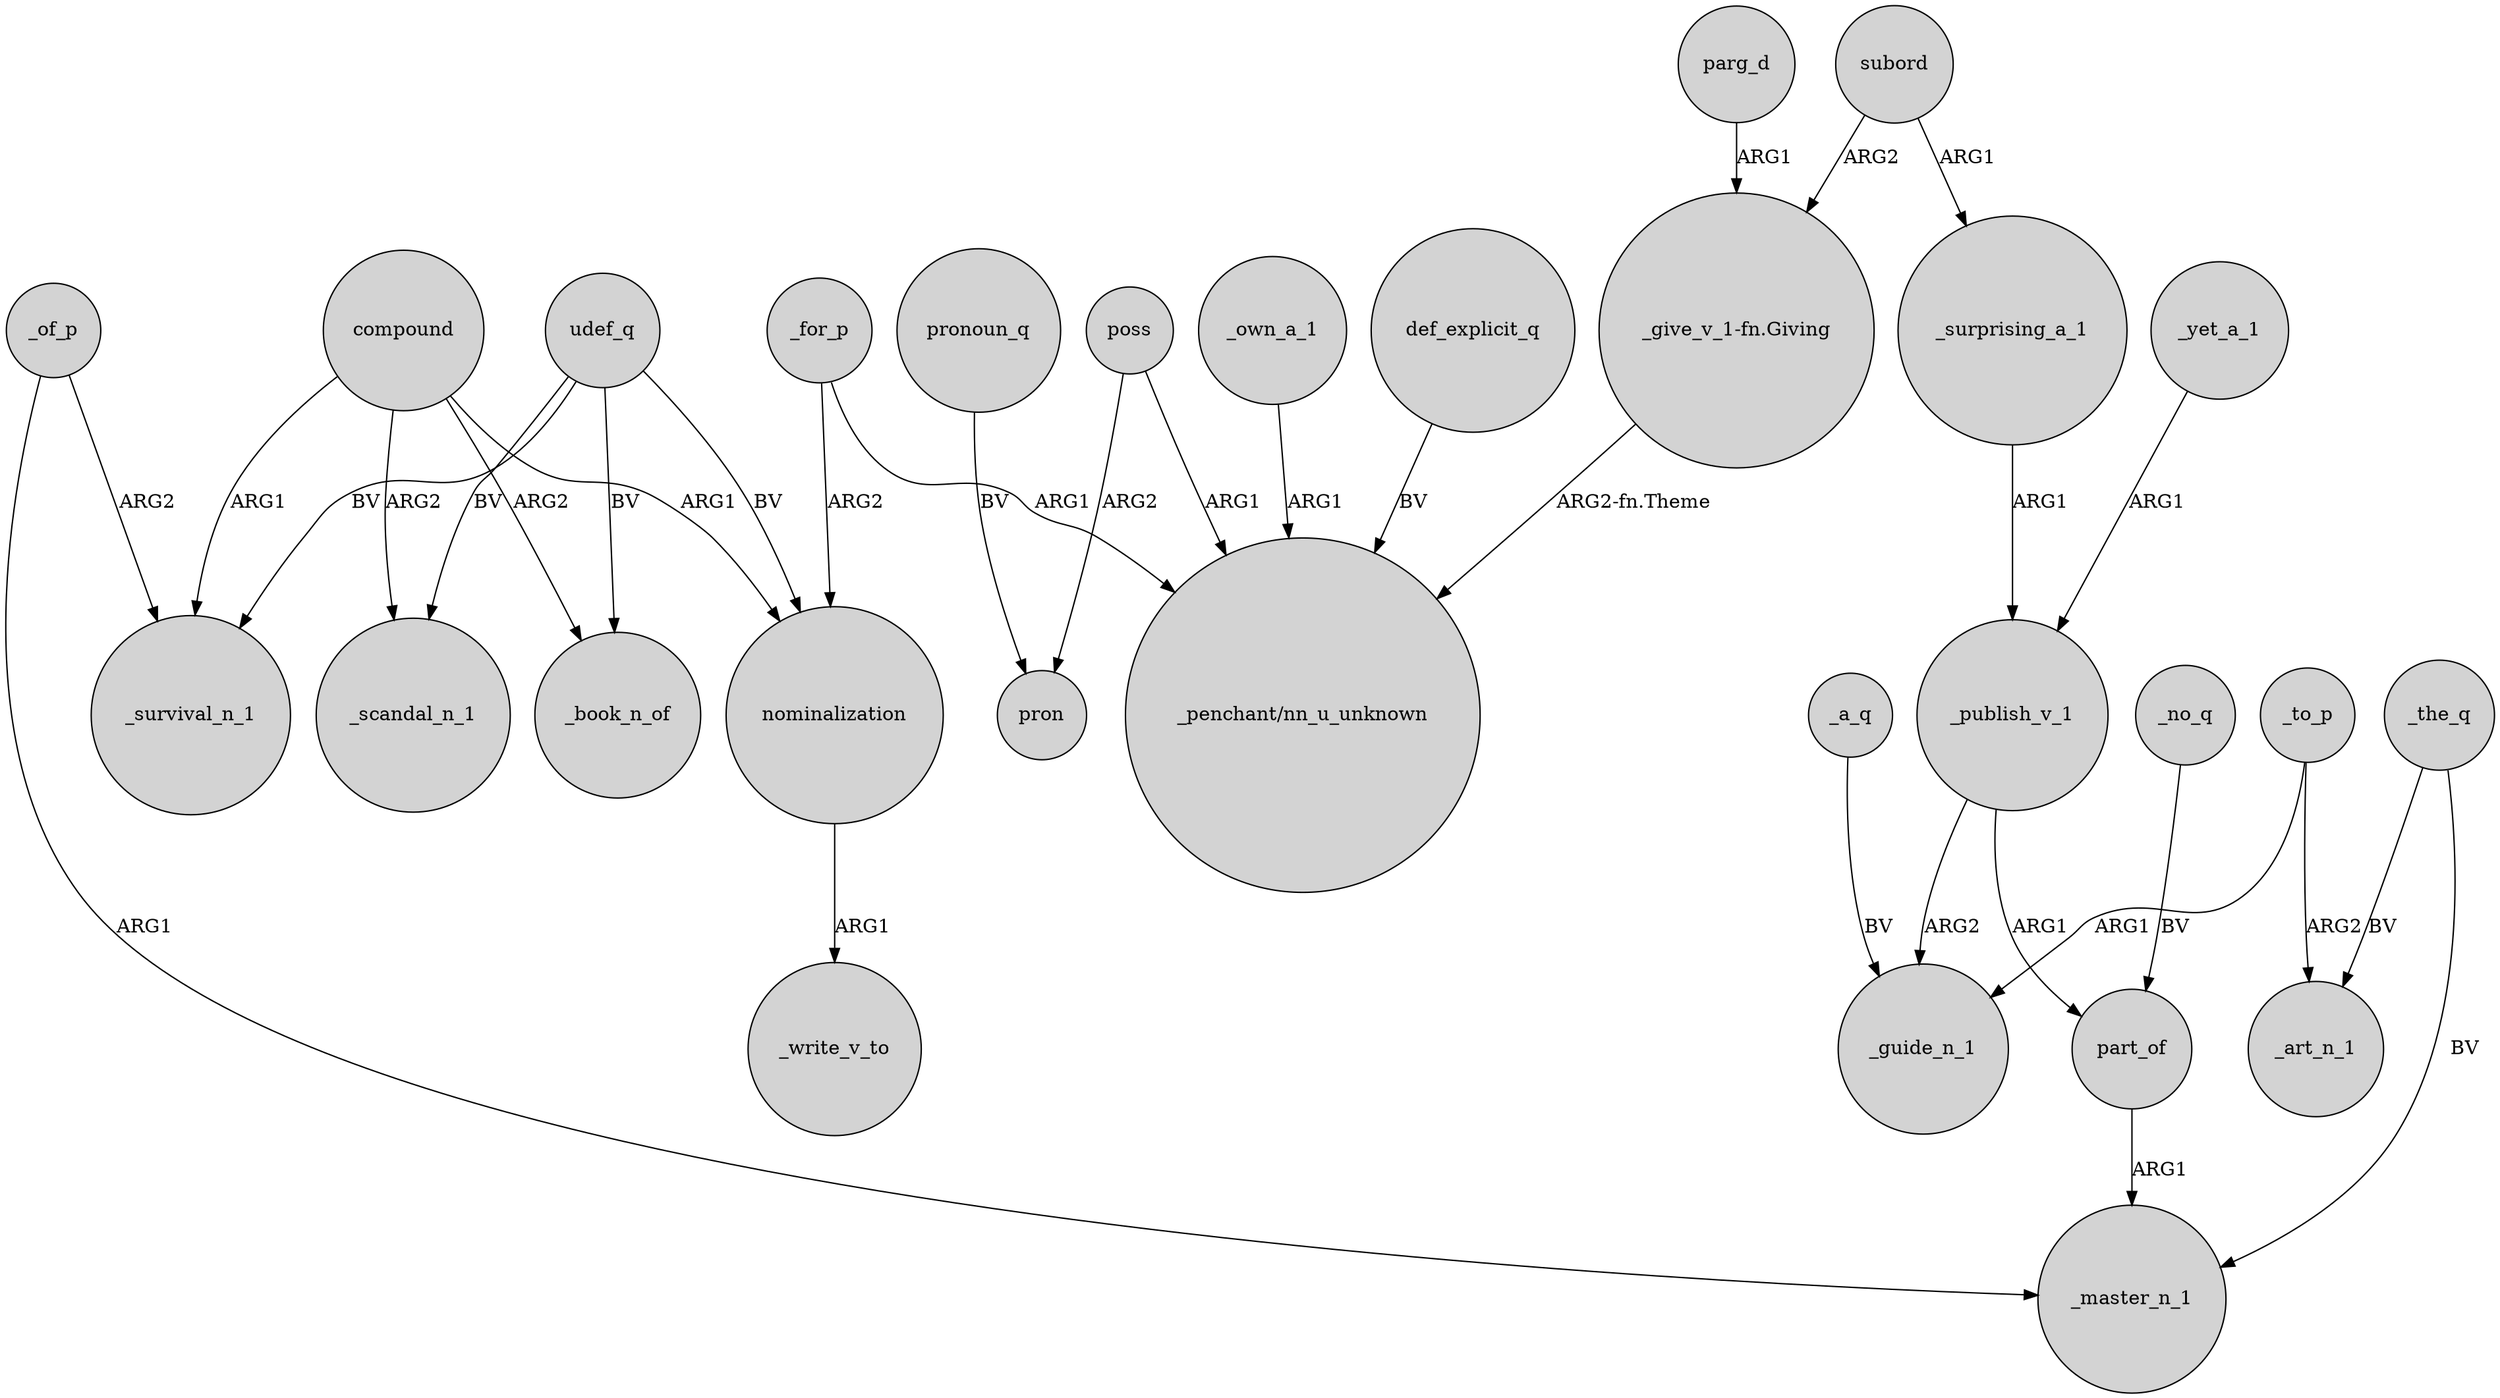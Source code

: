 digraph {
	node [shape=circle style=filled]
	part_of -> _master_n_1 [label=ARG1]
	_of_p -> _survival_n_1 [label=ARG2]
	_the_q -> _art_n_1 [label=BV]
	_of_p -> _master_n_1 [label=ARG1]
	_a_q -> _guide_n_1 [label=BV]
	poss -> pron [label=ARG2]
	_to_p -> _guide_n_1 [label=ARG1]
	udef_q -> _survival_n_1 [label=BV]
	def_explicit_q -> "_penchant/nn_u_unknown" [label=BV]
	_no_q -> part_of [label=BV]
	udef_q -> _scandal_n_1 [label=BV]
	_yet_a_1 -> _publish_v_1 [label=ARG1]
	_for_p -> nominalization [label=ARG2]
	poss -> "_penchant/nn_u_unknown" [label=ARG1]
	_surprising_a_1 -> _publish_v_1 [label=ARG1]
	_publish_v_1 -> _guide_n_1 [label=ARG2]
	_for_p -> "_penchant/nn_u_unknown" [label=ARG1]
	pronoun_q -> pron [label=BV]
	subord -> _surprising_a_1 [label=ARG1]
	udef_q -> nominalization [label=BV]
	"_give_v_1-fn.Giving" -> "_penchant/nn_u_unknown" [label="ARG2-fn.Theme"]
	nominalization -> _write_v_to [label=ARG1]
	subord -> "_give_v_1-fn.Giving" [label=ARG2]
	compound -> _survival_n_1 [label=ARG1]
	_the_q -> _master_n_1 [label=BV]
	_own_a_1 -> "_penchant/nn_u_unknown" [label=ARG1]
	compound -> _scandal_n_1 [label=ARG2]
	_publish_v_1 -> part_of [label=ARG1]
	_to_p -> _art_n_1 [label=ARG2]
	compound -> nominalization [label=ARG1]
	compound -> _book_n_of [label=ARG2]
	udef_q -> _book_n_of [label=BV]
	parg_d -> "_give_v_1-fn.Giving" [label=ARG1]
}

